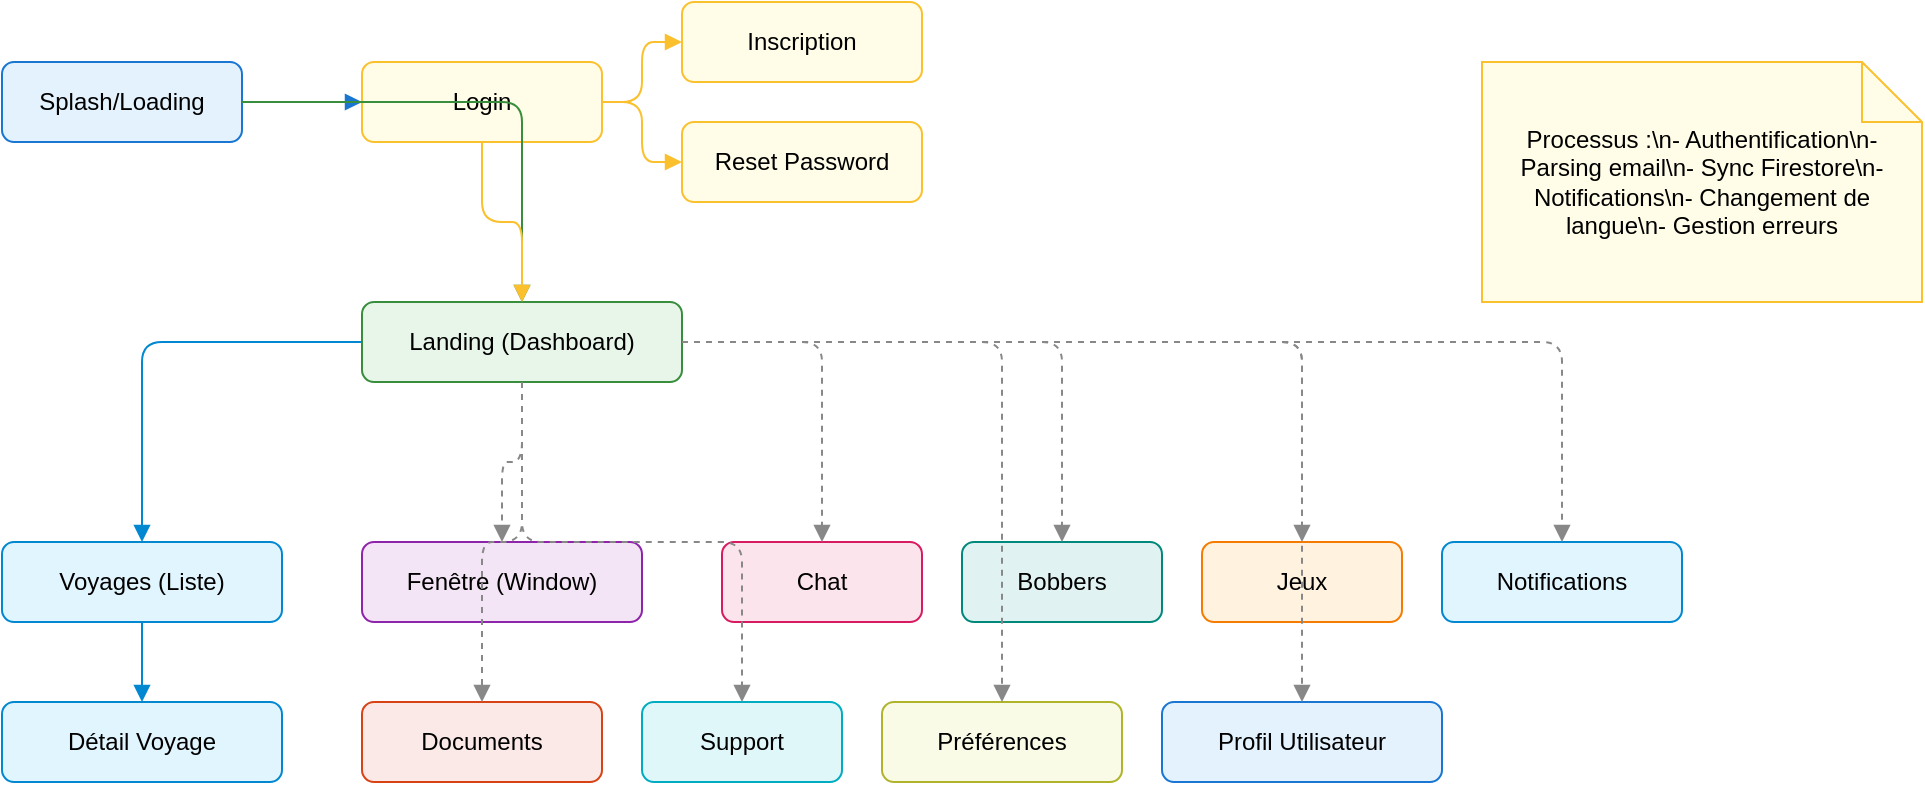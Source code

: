 <mxfile>
  <diagram name="Navigation Flow" id="navigation-flow-1">
    <mxGraphModel dx="1000" dy="1000" grid="1" gridSize="10" guides="1" tooltips="1" connect="1" arrows="1" fold="1" page="1" pageScale="1" pageWidth="850" pageHeight="1100" math="0" shadow="0">
      <root>
        <mxCell id="0" />
        <mxCell id="1" parent="0" />
        <!-- Ecrans principaux -->
        <mxCell id="2" value="Splash/Loading" style="rounded=1;whiteSpace=wrap;html=1;fillColor=#e3f2fd;strokeColor=#1976d2;" vertex="1" parent="1">
          <mxGeometry x="60" y="60" width="120" height="40" as="geometry" />
        </mxCell>
        <mxCell id="3" value="Login" style="rounded=1;whiteSpace=wrap;html=1;fillColor=#fffde7;strokeColor=#fbc02d;" vertex="1" parent="1">
          <mxGeometry x="240" y="60" width="120" height="40" as="geometry" />
        </mxCell>
        <mxCell id="4" value="Inscription" style="rounded=1;whiteSpace=wrap;html=1;fillColor=#fffde7;strokeColor=#fbc02d;" vertex="1" parent="1">
          <mxGeometry x="400" y="30" width="120" height="40" as="geometry" />
        </mxCell>
        <mxCell id="5" value="Reset Password" style="rounded=1;whiteSpace=wrap;html=1;fillColor=#fffde7;strokeColor=#fbc02d;" vertex="1" parent="1">
          <mxGeometry x="400" y="90" width="120" height="40" as="geometry" />
        </mxCell>
        <mxCell id="6" value="Landing (Dashboard)" style="rounded=1;whiteSpace=wrap;html=1;fillColor=#e8f5e9;strokeColor=#388e3c;" vertex="1" parent="1">
          <mxGeometry x="240" y="180" width="160" height="40" as="geometry" />
        </mxCell>
        <mxCell id="7" value="Voyages (Liste)" style="rounded=1;whiteSpace=wrap;html=1;fillColor=#e1f5fe;strokeColor=#0288d1;" vertex="1" parent="1">
          <mxGeometry x="60" y="300" width="140" height="40" as="geometry" />
        </mxCell>
        <mxCell id="8" value="Détail Voyage" style="rounded=1;whiteSpace=wrap;html=1;fillColor=#e1f5fe;strokeColor=#0288d1;" vertex="1" parent="1">
          <mxGeometry x="60" y="380" width="140" height="40" as="geometry" />
        </mxCell>
        <mxCell id="9" value="Fenêtre (Window)" style="rounded=1;whiteSpace=wrap;html=1;fillColor=#f3e5f5;strokeColor=#8e24aa;" vertex="1" parent="1">
          <mxGeometry x="240" y="300" width="140" height="40" as="geometry" />
        </mxCell>
        <mxCell id="10" value="Chat" style="rounded=1;whiteSpace=wrap;html=1;fillColor=#fce4ec;strokeColor=#d81b60;" vertex="1" parent="1">
          <mxGeometry x="420" y="300" width="100" height="40" as="geometry" />
        </mxCell>
        <mxCell id="11" value="Bobbers" style="rounded=1;whiteSpace=wrap;html=1;fillColor=#e0f2f1;strokeColor=#00897b;" vertex="1" parent="1">
          <mxGeometry x="540" y="300" width="100" height="40" as="geometry" />
        </mxCell>
        <mxCell id="12" value="Jeux" style="rounded=1;whiteSpace=wrap;html=1;fillColor=#fff3e0;strokeColor=#f57c00;" vertex="1" parent="1">
          <mxGeometry x="660" y="300" width="100" height="40" as="geometry" />
        </mxCell>
        <mxCell id="13" value="Notifications" style="rounded=1;whiteSpace=wrap;html=1;fillColor=#e1f5fe;strokeColor=#0288d1;" vertex="1" parent="1">
          <mxGeometry x="780" y="300" width="120" height="40" as="geometry" />
        </mxCell>
        <mxCell id="14" value="Documents" style="rounded=1;whiteSpace=wrap;html=1;fillColor=#fbe9e7;strokeColor=#d84315;" vertex="1" parent="1">
          <mxGeometry x="240" y="380" width="120" height="40" as="geometry" />
        </mxCell>
        <mxCell id="15" value="Support" style="rounded=1;whiteSpace=wrap;html=1;fillColor=#e0f7fa;strokeColor=#00acc1;" vertex="1" parent="1">
          <mxGeometry x="380" y="380" width="100" height="40" as="geometry" />
        </mxCell>
        <mxCell id="16" value="Préférences" style="rounded=1;whiteSpace=wrap;html=1;fillColor=#f9fbe7;strokeColor=#afb42b;" vertex="1" parent="1">
          <mxGeometry x="500" y="380" width="120" height="40" as="geometry" />
        </mxCell>
        <mxCell id="17" value="Profil Utilisateur" style="rounded=1;whiteSpace=wrap;html=1;fillColor=#e3f2fd;strokeColor=#1976d2;" vertex="1" parent="1">
          <mxGeometry x="640" y="380" width="140" height="40" as="geometry" />
        </mxCell>
        <!-- Transitions principales (flèches) -->
        <mxCell id="20" style="edgeStyle=orthogonalEdgeStyle;endArrow=block;html=1;strokeColor=#1976d2;" edge="1" parent="1" source="2" target="3">
          <mxGeometry relative="1" as="geometry" />
        </mxCell>
        <mxCell id="21" style="edgeStyle=orthogonalEdgeStyle;endArrow=block;html=1;strokeColor=#388e3c;" edge="1" parent="1" source="2" target="6">
          <mxGeometry relative="1" as="geometry" />
        </mxCell>
        <mxCell id="22" style="edgeStyle=orthogonalEdgeStyle;endArrow=block;html=1;strokeColor=#fbc02d;" edge="1" parent="1" source="3" target="6">
          <mxGeometry relative="1" as="geometry" />
        </mxCell>
        <mxCell id="23" style="edgeStyle=orthogonalEdgeStyle;endArrow=block;html=1;strokeColor=#fbc02d;" edge="1" parent="1" source="3" target="4">
          <mxGeometry relative="1" as="geometry" />
        </mxCell>
        <mxCell id="24" style="edgeStyle=orthogonalEdgeStyle;endArrow=block;html=1;strokeColor=#fbc02d;" edge="1" parent="1" source="3" target="5">
          <mxGeometry relative="1" as="geometry" />
        </mxCell>
        <mxCell id="25" style="edgeStyle=orthogonalEdgeStyle;endArrow=block;html=1;strokeColor=#0288d1;" edge="1" parent="1" source="6" target="7">
          <mxGeometry relative="1" as="geometry" />
        </mxCell>
        <mxCell id="26" style="edgeStyle=orthogonalEdgeStyle;endArrow=block;html=1;strokeColor=#0288d1;" edge="1" parent="1" source="7" target="8">
          <mxGeometry relative="1" as="geometry" />
        </mxCell>
        <!-- Menu latéral (Landing vers tous les écrans) -->
        <mxCell id="27" style="edgeStyle=orthogonalEdgeStyle;endArrow=block;dashed=1;html=1;strokeColor=#888;" edge="1" parent="1" source="6" target="9">
          <mxGeometry relative="1" as="geometry" />
        </mxCell>
        <mxCell id="28" style="edgeStyle=orthogonalEdgeStyle;endArrow=block;dashed=1;html=1;strokeColor=#888;" edge="1" parent="1" source="6" target="10">
          <mxGeometry relative="1" as="geometry" />
        </mxCell>
        <mxCell id="29" style="edgeStyle=orthogonalEdgeStyle;endArrow=block;dashed=1;html=1;strokeColor=#888;" edge="1" parent="1" source="6" target="11">
          <mxGeometry relative="1" as="geometry" />
        </mxCell>
        <mxCell id="30" style="edgeStyle=orthogonalEdgeStyle;endArrow=block;dashed=1;html=1;strokeColor=#888;" edge="1" parent="1" source="6" target="12">
          <mxGeometry relative="1" as="geometry" />
        </mxCell>
        <mxCell id="31" style="edgeStyle=orthogonalEdgeStyle;endArrow=block;dashed=1;html=1;strokeColor=#888;" edge="1" parent="1" source="6" target="13">
          <mxGeometry relative="1" as="geometry" />
        </mxCell>
        <mxCell id="32" style="edgeStyle=orthogonalEdgeStyle;endArrow=block;dashed=1;html=1;strokeColor=#888;" edge="1" parent="1" source="6" target="14">
          <mxGeometry relative="1" as="geometry" />
        </mxCell>
        <mxCell id="33" style="edgeStyle=orthogonalEdgeStyle;endArrow=block;dashed=1;html=1;strokeColor=#888;" edge="1" parent="1" source="6" target="15">
          <mxGeometry relative="1" as="geometry" />
        </mxCell>
        <mxCell id="34" style="edgeStyle=orthogonalEdgeStyle;endArrow=block;dashed=1;html=1;strokeColor=#888;" edge="1" parent="1" source="6" target="16">
          <mxGeometry relative="1" as="geometry" />
        </mxCell>
        <mxCell id="35" style="edgeStyle=orthogonalEdgeStyle;endArrow=block;dashed=1;html=1;strokeColor=#888;" edge="1" parent="1" source="6" target="17">
          <mxGeometry relative="1" as="geometry" />
        </mxCell>
        <!-- Processus associés (notes) -->
        <mxCell id="40" value="Processus :\n- Authentification\n- Parsing email\n- Sync Firestore\n- Notifications\n- Changement de langue\n- Gestion erreurs" style="shape=note;whiteSpace=wrap;html=1;fillColor=#fffde7;strokeColor=#fbc02d;" vertex="1" parent="1">
          <mxGeometry x="800" y="60" width="220" height="120" as="geometry" />
        </mxCell>
      </root>
    </mxGraphModel>
  </diagram>
</mxfile> 